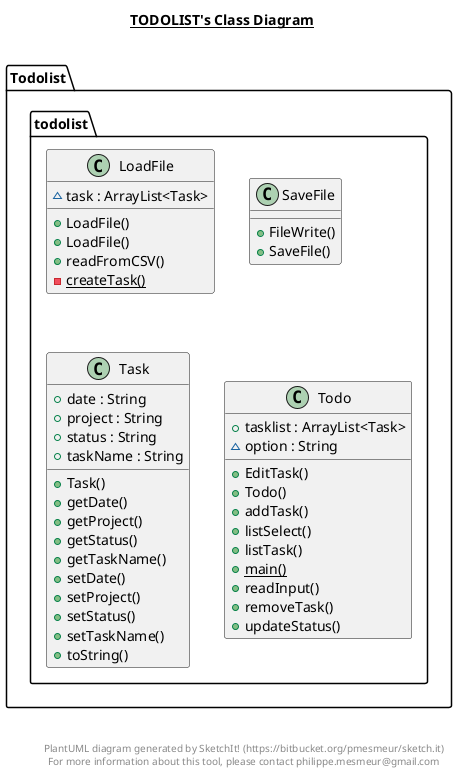 @startuml

title __TODOLIST's Class Diagram__\n


    namespace Todolist {
      class todolist.LoadFile {
          ~ task : ArrayList<Task>
          + LoadFile()
          + LoadFile()
          + readFromCSV()
          {static} - createTask()
      }
    }


    namespace Todolist {
      class todolist.SaveFile {
          + FileWrite()
          + SaveFile()
      }
    }


    namespace Todolist {
      class todolist.Task {
          + date : String
          + project : String
          + status : String
          + taskName : String
          + Task()
          + getDate()
          + getProject()
          + getStatus()
          + getTaskName()
          + setDate()
          + setProject()
          + setStatus()
          + setTaskName()
          + toString()
      }
    }

  


    namespace Todolist {
      class todolist.Todo {
          + tasklist : ArrayList<Task>
          ~ option : String
          + EditTask()
          + Todo()
          + addTask()
          + listSelect()
          + listTask()
          {static} + main()
          + readInput()
          + removeTask()
          + updateStatus()
      }
    }

right footer


PlantUML diagram generated by SketchIt! (https://bitbucket.org/pmesmeur/sketch.it)
For more information about this tool, please contact philippe.mesmeur@gmail.com
endfooter

@enduml
